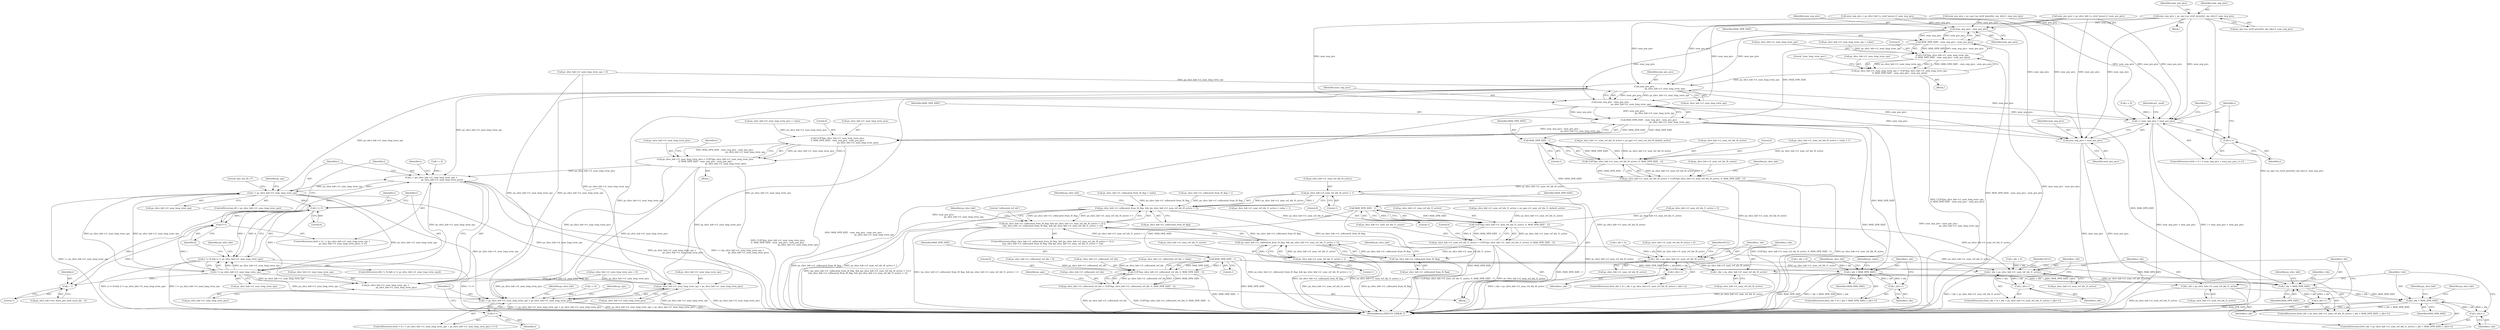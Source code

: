 digraph "0_Android_7c9be319a279654e55a6d757265f88c61a16a4d5@array" {
"1000751" [label="(Call,num_neg_pics = ps_sps->as_stref_picset[st_rps_idx].i1_num_neg_pics)"];
"1000856" [label="(Call,num_neg_pics - num_pos_pics)"];
"1000854" [label="(Call,MAX_DPB_SIZE - num_neg_pics - num_pos_pics)"];
"1000849" [label="(Call,CLIP3(ps_slice_hdr->i1_num_long_term_sps,\n 0, MAX_DPB_SIZE - num_neg_pics - num_pos_pics))"];
"1000845" [label="(Call,ps_slice_hdr->i1_num_long_term_sps = CLIP3(ps_slice_hdr->i1_num_long_term_sps,\n 0, MAX_DPB_SIZE - num_neg_pics - num_pos_pics))"];
"1000881" [label="(Call,num_pos_pics -\n                                                            ps_slice_hdr->i1_num_long_term_sps)"];
"1000879" [label="(Call,num_neg_pics - num_pos_pics -\n                                                            ps_slice_hdr->i1_num_long_term_sps)"];
"1000877" [label="(Call,MAX_DPB_SIZE - num_neg_pics - num_pos_pics -\n                                                            ps_slice_hdr->i1_num_long_term_sps)"];
"1000872" [label="(Call,CLIP3(ps_slice_hdr->i1_num_long_term_pics,\n 0, MAX_DPB_SIZE - num_neg_pics - num_pos_pics -\n                                                            ps_slice_hdr->i1_num_long_term_sps))"];
"1000868" [label="(Call,ps_slice_hdr->i1_num_long_term_pics = CLIP3(ps_slice_hdr->i1_num_long_term_pics,\n 0, MAX_DPB_SIZE - num_neg_pics - num_pos_pics -\n                                                            ps_slice_hdr->i1_num_long_term_sps))"];
"1000890" [label="(Call,i < (ps_slice_hdr->i1_num_long_term_sps +\n                                ps_slice_hdr->i1_num_long_term_pics))"];
"1000903" [label="(Call,i < ps_slice_hdr->i1_num_long_term_sps)"];
"1000892" [label="(Call,ps_slice_hdr->i1_num_long_term_sps +\n                                ps_slice_hdr->i1_num_long_term_pics)"];
"1001026" [label="(Call,i != 0)"];
"1000899" [label="(Call,i++)"];
"1001025" [label="(Call,(i != 0) && (i != ps_slice_hdr->i1_num_long_term_sps))"];
"1001029" [label="(Call,i != ps_slice_hdr->i1_num_long_term_sps)"];
"1001045" [label="(Call,i - 1)"];
"1001071" [label="(Call,i < ps_slice_hdr->i1_num_long_term_sps + ps_slice_hdr->i1_num_long_term_pics)"];
"1001080" [label="(Call,i++)"];
"1001073" [label="(Call,ps_slice_hdr->i1_num_long_term_sps + ps_slice_hdr->i1_num_long_term_pics)"];
"1001261" [label="(Call,MAX_DPB_SIZE - 1)"];
"1001256" [label="(Call,CLIP3(ps_slice_hdr->i1_num_ref_idx_l0_active, 0, MAX_DPB_SIZE - 1))"];
"1001252" [label="(Call,ps_slice_hdr->i1_num_ref_idx_l0_active = CLIP3(ps_slice_hdr->i1_num_ref_idx_l0_active, 0, MAX_DPB_SIZE - 1))"];
"1001386" [label="(Call,ps_slice_hdr->i1_num_ref_idx_l0_active > 1)"];
"1001382" [label="(Call,ps_slice_hdr->i1_collocated_from_l0_flag  && (ps_slice_hdr->i1_num_ref_idx_l0_active > 1))"];
"1001381" [label="(Call,(ps_slice_hdr->i1_collocated_from_l0_flag  && (ps_slice_hdr->i1_num_ref_idx_l0_active > 1)) ||\n (!ps_slice_hdr->i1_collocated_from_l0_flag  && (ps_slice_hdr->i1_num_ref_idx_l1_active > 1)))"];
"1001392" [label="(Call,!ps_slice_hdr->i1_collocated_from_l0_flag)"];
"1001391" [label="(Call,!ps_slice_hdr->i1_collocated_from_l0_flag  && (ps_slice_hdr->i1_num_ref_idx_l1_active > 1))"];
"1002345" [label="(Call,r_idx < ps_slice_hdr->i1_num_ref_idx_l0_active)"];
"1002350" [label="(Call,r_idx++)"];
"1002387" [label="(Call,r_idx = ps_slice_hdr->i1_num_ref_idx_l0_active)"];
"1002392" [label="(Call,r_idx < MAX_DPB_SIZE)"];
"1002395" [label="(Call,r_idx++)"];
"1002471" [label="(Call,r_idx < MAX_DPB_SIZE)"];
"1002474" [label="(Call,r_idx++)"];
"1001273" [label="(Call,MAX_DPB_SIZE - 1)"];
"1001268" [label="(Call,CLIP3(ps_slice_hdr->i1_num_ref_idx_l1_active, 0, MAX_DPB_SIZE - 1))"];
"1001264" [label="(Call,ps_slice_hdr->i1_num_ref_idx_l1_active = CLIP3(ps_slice_hdr->i1_num_ref_idx_l1_active, 0, MAX_DPB_SIZE - 1))"];
"1001396" [label="(Call,ps_slice_hdr->i1_num_ref_idx_l1_active > 1)"];
"1002424" [label="(Call,r_idx < ps_slice_hdr->i1_num_ref_idx_l1_active)"];
"1002429" [label="(Call,r_idx++)"];
"1002466" [label="(Call,r_idx = ps_slice_hdr->i1_num_ref_idx_l1_active)"];
"1001420" [label="(Call,MAX_DPB_SIZE - 1)"];
"1001415" [label="(Call,CLIP3(ps_slice_hdr->i1_collocated_ref_idx, 0, MAX_DPB_SIZE - 1))"];
"1001411" [label="(Call,ps_slice_hdr->i1_collocated_ref_idx = CLIP3(ps_slice_hdr->i1_collocated_ref_idx, 0, MAX_DPB_SIZE - 1))"];
"1002220" [label="(Call,r_idx < MAX_DPB_SIZE)"];
"1002223" [label="(Call,r_idx++)"];
"1001052" [label="(Call,i < num_neg_pics + num_pos_pics)"];
"1001057" [label="(Call,i++)"];
"1001054" [label="(Call,num_neg_pics + num_pos_pics)"];
"1002221" [label="(Identifier,r_idx)"];
"1001053" [label="(Identifier,i)"];
"1002481" [label="(Identifier,ps_slice_hdr)"];
"1000853" [label="(Literal,0)"];
"1000962" [label="(Literal,\"poc_lsb_lt[ i ]\")"];
"1001256" [label="(Call,CLIP3(ps_slice_hdr->i1_num_ref_idx_l0_active, 0, MAX_DPB_SIZE - 1))"];
"1002473" [label="(Identifier,MAX_DPB_SIZE)"];
"1000868" [label="(Call,ps_slice_hdr->i1_num_long_term_pics = CLIP3(ps_slice_hdr->i1_num_long_term_pics,\n 0, MAX_DPB_SIZE - num_neg_pics - num_pos_pics -\n                                                            ps_slice_hdr->i1_num_long_term_sps))"];
"1000896" [label="(Call,ps_slice_hdr->i1_num_long_term_pics)"];
"1001375" [label="(Call,ps_slice_hdr->i1_collocated_from_l0_flag = value)"];
"1000753" [label="(Call,ps_sps->as_stref_picset[st_rps_idx].i1_num_neg_pics)"];
"1000872" [label="(Call,CLIP3(ps_slice_hdr->i1_num_long_term_pics,\n 0, MAX_DPB_SIZE - num_neg_pics - num_pos_pics -\n                                                            ps_slice_hdr->i1_num_long_term_sps))"];
"1001415" [label="(Call,CLIP3(ps_slice_hdr->i1_collocated_ref_idx, 0, MAX_DPB_SIZE - 1))"];
"1001427" [label="(Identifier,ps_pps)"];
"1000893" [label="(Call,ps_slice_hdr->i1_num_long_term_sps)"];
"1001406" [label="(Call,ps_slice_hdr->i1_collocated_ref_idx = value)"];
"1002217" [label="(Call,r_idx = 0)"];
"1000751" [label="(Call,num_neg_pics = ps_sps->as_stref_picset[st_rps_idx].i1_num_neg_pics)"];
"1002475" [label="(Identifier,r_idx)"];
"1002467" [label="(Identifier,r_idx)"];
"1000828" [label="(Block,)"];
"1002222" [label="(Identifier,MAX_DPB_SIZE)"];
"1001026" [label="(Call,i != 0)"];
"1001274" [label="(Identifier,MAX_DPB_SIZE)"];
"1001403" [label="(Literal,\"collocated_ref_idx\")"];
"1001411" [label="(Call,ps_slice_hdr->i1_collocated_ref_idx = CLIP3(ps_slice_hdr->i1_collocated_ref_idx, 0, MAX_DPB_SIZE - 1))"];
"1001073" [label="(Call,ps_slice_hdr->i1_num_long_term_sps + ps_slice_hdr->i1_num_long_term_pics)"];
"1001204" [label="(Call,ps_slice_hdr->i1_num_ref_idx_l0_active = value + 1)"];
"1001253" [label="(Call,ps_slice_hdr->i1_num_ref_idx_l0_active)"];
"1001387" [label="(Call,ps_slice_hdr->i1_num_ref_idx_l0_active)"];
"1000858" [label="(Identifier,num_pos_pics)"];
"1001275" [label="(Literal,1)"];
"1002421" [label="(Call,r_idx = 0)"];
"1000877" [label="(Call,MAX_DPB_SIZE - num_neg_pics - num_pos_pics -\n                                                            ps_slice_hdr->i1_num_long_term_sps)"];
"1000854" [label="(Call,MAX_DPB_SIZE - num_neg_pics - num_pos_pics)"];
"1001068" [label="(Call,i = 0)"];
"1001031" [label="(Call,ps_slice_hdr->i1_num_long_term_sps)"];
"1002345" [label="(Call,r_idx < ps_slice_hdr->i1_num_ref_idx_l0_active)"];
"1001252" [label="(Call,ps_slice_hdr->i1_num_ref_idx_l0_active = CLIP3(ps_slice_hdr->i1_num_ref_idx_l0_active, 0, MAX_DPB_SIZE - 1))"];
"1001027" [label="(Identifier,i)"];
"1001157" [label="(Call,ps_slice_hdr->i1_num_ref_idx_l1_active = 0)"];
"1000888" [label="(Identifier,i)"];
"1001184" [label="(Block,)"];
"1001419" [label="(Literal,0)"];
"1002224" [label="(Identifier,r_idx)"];
"1002386" [label="(ControlStructure,for(r_idx = ps_slice_hdr->i1_num_ref_idx_l0_active; r_idx < MAX_DPB_SIZE; r_idx++))"];
"1002389" [label="(Call,ps_slice_hdr->i1_num_ref_idx_l0_active)"];
"1001069" [label="(Identifier,i)"];
"1000567" [label="(Call,ps_slice_hdr->i1_num_long_term_sps = 0)"];
"1002341" [label="(ControlStructure,for(r_idx = 0; r_idx < ps_slice_hdr->i1_num_ref_idx_l0_active; r_idx++))"];
"1001273" [label="(Call,MAX_DPB_SIZE - 1)"];
"1001072" [label="(Identifier,i)"];
"1000891" [label="(Identifier,i)"];
"1000883" [label="(Call,ps_slice_hdr->i1_num_long_term_sps)"];
"1002388" [label="(Identifier,r_idx)"];
"1002350" [label="(Call,r_idx++)"];
"1001261" [label="(Call,MAX_DPB_SIZE - 1)"];
"1001381" [label="(Call,(ps_slice_hdr->i1_collocated_from_l0_flag  && (ps_slice_hdr->i1_num_ref_idx_l0_active > 1)) ||\n (!ps_slice_hdr->i1_collocated_from_l0_flag  && (ps_slice_hdr->i1_num_ref_idx_l1_active > 1)))"];
"1000761" [label="(Identifier,num_pos_pics)"];
"1001028" [label="(Literal,0)"];
"1000879" [label="(Call,num_neg_pics - num_pos_pics -\n                                                            ps_slice_hdr->i1_num_long_term_sps)"];
"1000850" [label="(Call,ps_slice_hdr->i1_num_long_term_sps)"];
"1000760" [label="(Call,num_pos_pics = ps_sps->as_stref_picset[st_rps_idx].i1_num_pos_pics)"];
"1002424" [label="(Call,r_idx < ps_slice_hdr->i1_num_ref_idx_l1_active)"];
"1001231" [label="(Call,ps_slice_hdr->i1_num_ref_idx_l0_active = ps_pps->i1_num_ref_idx_l0_default_active)"];
"1000849" [label="(Call,CLIP3(ps_slice_hdr->i1_num_long_term_sps,\n 0, MAX_DPB_SIZE - num_neg_pics - num_pos_pics))"];
"1001391" [label="(Call,!ps_slice_hdr->i1_collocated_from_l0_flag  && (ps_slice_hdr->i1_num_ref_idx_l1_active > 1))"];
"1000572" [label="(Call,ps_slice_hdr->i1_num_long_term_pics = 0)"];
"1002396" [label="(Identifier,r_idx)"];
"1001094" [label="(Identifier,ps_sps)"];
"1002351" [label="(Identifier,r_idx)"];
"1002402" [label="(Identifier,ps_slice_hdr)"];
"1000892" [label="(Call,ps_slice_hdr->i1_num_long_term_sps +\n                                ps_slice_hdr->i1_num_long_term_pics)"];
"1002220" [label="(Call,r_idx < MAX_DPB_SIZE)"];
"1000873" [label="(Call,ps_slice_hdr->i1_num_long_term_pics)"];
"1000905" [label="(Call,ps_slice_hdr->i1_num_long_term_sps)"];
"1000846" [label="(Call,ps_slice_hdr->i1_num_long_term_sps)"];
"1001383" [label="(Call,ps_slice_hdr->i1_collocated_from_l0_flag)"];
"1001222" [label="(Call,ps_slice_hdr->i1_num_ref_idx_l1_active = value + 1)"];
"1001262" [label="(Identifier,MAX_DPB_SIZE)"];
"1001086" [label="(Identifier,ps_slice_hdr)"];
"1001396" [label="(Call,ps_slice_hdr->i1_num_ref_idx_l1_active > 1)"];
"1001041" [label="(Call,ps_slice_hdr->ai1_delta_poc_msb_cycle_lt[i - 1])"];
"1002466" [label="(Call,r_idx = ps_slice_hdr->i1_num_ref_idx_l1_active)"];
"1001397" [label="(Call,ps_slice_hdr->i1_num_ref_idx_l1_active)"];
"1001029" [label="(Call,i != ps_slice_hdr->i1_num_long_term_sps)"];
"1001024" [label="(ControlStructure,if((i != 0) && (i != ps_slice_hdr->i1_num_long_term_sps)))"];
"1000845" [label="(Call,ps_slice_hdr->i1_num_long_term_sps = CLIP3(ps_slice_hdr->i1_num_long_term_sps,\n 0, MAX_DPB_SIZE - num_neg_pics - num_pos_pics))"];
"1000863" [label="(Call,ps_slice_hdr->i1_num_long_term_pics = value)"];
"1001074" [label="(Call,ps_slice_hdr->i1_num_long_term_sps)"];
"1002394" [label="(Identifier,MAX_DPB_SIZE)"];
"1002426" [label="(Call,ps_slice_hdr->i1_num_ref_idx_l1_active)"];
"1001394" [label="(Identifier,ps_slice_hdr)"];
"1000904" [label="(Identifier,i)"];
"1001348" [label="(Call,ps_slice_hdr->i1_collocated_from_l0_flag = 1)"];
"1001353" [label="(Call,ps_slice_hdr->i1_collocated_ref_idx = 0)"];
"1002502" [label="(Identifier,ps_slice_hdr)"];
"1001257" [label="(Call,ps_slice_hdr->i1_num_ref_idx_l0_active)"];
"1001057" [label="(Call,i++)"];
"1002434" [label="(Identifier,NULL)"];
"1000869" [label="(Call,ps_slice_hdr->i1_num_long_term_pics)"];
"1000886" [label="(ControlStructure,for(i = 0; i < (ps_slice_hdr->i1_num_long_term_sps +\n                                ps_slice_hdr->i1_num_long_term_pics); i++))"];
"1000912" [label="(Identifier,ps_sps)"];
"1001413" [label="(Identifier,ps_slice_hdr)"];
"1001048" [label="(ControlStructure,for(i = 0; i < num_neg_pics + num_pos_pics; i++))"];
"1000810" [label="(Call,num_pos_pics = ps_slice_hdr->s_stref_picset.i1_num_pos_pics)"];
"1001045" [label="(Call,i - 1)"];
"1001038" [label="(Identifier,ps_slice_hdr)"];
"1001380" [label="(ControlStructure,if((ps_slice_hdr->i1_collocated_from_l0_flag  && (ps_slice_hdr->i1_num_ref_idx_l0_active > 1)) ||\n (!ps_slice_hdr->i1_collocated_from_l0_flag  && (ps_slice_hdr->i1_num_ref_idx_l1_active > 1))))"];
"1001049" [label="(Call,i = 0)"];
"1001056" [label="(Identifier,num_pos_pics)"];
"1000903" [label="(Call,i < ps_slice_hdr->i1_num_long_term_sps)"];
"1001067" [label="(ControlStructure,for(i = 0; i < ps_slice_hdr->i1_num_long_term_sps + ps_slice_hdr->i1_num_long_term_pics; i++))"];
"1001272" [label="(Literal,0)"];
"1000880" [label="(Identifier,num_neg_pics)"];
"1002430" [label="(Identifier,r_idx)"];
"1001278" [label="(Literal,0)"];
"1001269" [label="(Call,ps_slice_hdr->i1_num_ref_idx_l1_active)"];
"1002216" [label="(ControlStructure,for(r_idx = 0; r_idx < MAX_DPB_SIZE; r_idx++))"];
"1000835" [label="(Block,)"];
"1000899" [label="(Call,i++)"];
"1002393" [label="(Identifier,r_idx)"];
"1001062" [label="(Identifier,pi1_used)"];
"1001050" [label="(Identifier,i)"];
"1001400" [label="(Literal,1)"];
"1002429" [label="(Call,r_idx++)"];
"1002342" [label="(Call,r_idx = 0)"];
"1002472" [label="(Identifier,r_idx)"];
"1002474" [label="(Call,r_idx++)"];
"1000881" [label="(Call,num_pos_pics -\n                                                            ps_slice_hdr->i1_num_long_term_sps)"];
"1001412" [label="(Call,ps_slice_hdr->i1_collocated_ref_idx)"];
"1002346" [label="(Identifier,r_idx)"];
"1001260" [label="(Literal,0)"];
"1001266" [label="(Identifier,ps_slice_hdr)"];
"1001392" [label="(Call,!ps_slice_hdr->i1_collocated_from_l0_flag)"];
"1002387" [label="(Call,r_idx = ps_slice_hdr->i1_num_ref_idx_l0_active)"];
"1001268" [label="(Call,CLIP3(ps_slice_hdr->i1_num_ref_idx_l1_active, 0, MAX_DPB_SIZE - 1))"];
"1002347" [label="(Call,ps_slice_hdr->i1_num_ref_idx_l0_active)"];
"1001055" [label="(Identifier,num_neg_pics)"];
"1002468" [label="(Call,ps_slice_hdr->i1_num_ref_idx_l1_active)"];
"1000856" [label="(Call,num_neg_pics - num_pos_pics)"];
"1000803" [label="(Call,num_neg_pics = ps_slice_hdr->s_stref_picset.i1_num_neg_pics)"];
"1000902" [label="(ControlStructure,if(i < ps_slice_hdr->i1_num_long_term_sps))"];
"1001393" [label="(Call,ps_slice_hdr->i1_collocated_from_l0_flag)"];
"1002395" [label="(Call,r_idx++)"];
"1001416" [label="(Call,ps_slice_hdr->i1_collocated_ref_idx)"];
"1002425" [label="(Identifier,r_idx)"];
"1001047" [label="(Literal,1)"];
"1001386" [label="(Call,ps_slice_hdr->i1_num_ref_idx_l0_active > 1)"];
"1002422" [label="(Identifier,r_idx)"];
"1000712" [label="(Block,)"];
"1001080" [label="(Call,i++)"];
"1001046" [label="(Identifier,i)"];
"1000855" [label="(Identifier,MAX_DPB_SIZE)"];
"1002230" [label="(Identifier,ps_slice_hdr)"];
"1000890" [label="(Call,i < (ps_slice_hdr->i1_num_long_term_sps +\n                                ps_slice_hdr->i1_num_long_term_pics))"];
"1001152" [label="(Call,ps_slice_hdr->i1_num_ref_idx_l0_active = 0)"];
"1001025" [label="(Call,(i != 0) && (i != ps_slice_hdr->i1_num_long_term_sps))"];
"1001422" [label="(Literal,1)"];
"1002355" [label="(Identifier,NULL)"];
"1001421" [label="(Identifier,MAX_DPB_SIZE)"];
"1001077" [label="(Call,ps_slice_hdr->i1_num_long_term_pics)"];
"1000857" [label="(Identifier,num_neg_pics)"];
"1001030" [label="(Identifier,i)"];
"1001263" [label="(Literal,1)"];
"1002392" [label="(Call,r_idx < MAX_DPB_SIZE)"];
"1001071" [label="(Call,i < ps_slice_hdr->i1_num_long_term_sps + ps_slice_hdr->i1_num_long_term_pics)"];
"1001420" [label="(Call,MAX_DPB_SIZE - 1)"];
"1000752" [label="(Identifier,num_neg_pics)"];
"1000887" [label="(Call,i = 0)"];
"1000900" [label="(Identifier,i)"];
"1001245" [label="(Call,ps_slice_hdr->i1_num_ref_idx_l1_active = ps_pps->i1_num_ref_idx_l1_default_active)"];
"1000860" [label="(Literal,\"num_long_term_pics\")"];
"1001390" [label="(Literal,1)"];
"1001398" [label="(Identifier,ps_slice_hdr)"];
"1002223" [label="(Call,r_idx++)"];
"1002685" [label="(MethodReturn,IHEVCD_ERROR_T)"];
"1001052" [label="(Call,i < num_neg_pics + num_pos_pics)"];
"1000840" [label="(Call,ps_slice_hdr->i1_num_long_term_sps = value)"];
"1001054" [label="(Call,num_neg_pics + num_pos_pics)"];
"1001081" [label="(Identifier,i)"];
"1001264" [label="(Call,ps_slice_hdr->i1_num_ref_idx_l1_active = CLIP3(ps_slice_hdr->i1_num_ref_idx_l1_active, 0, MAX_DPB_SIZE - 1))"];
"1002282" [label="(Identifier,ps_codec)"];
"1002471" [label="(Call,r_idx < MAX_DPB_SIZE)"];
"1001382" [label="(Call,ps_slice_hdr->i1_collocated_from_l0_flag  && (ps_slice_hdr->i1_num_ref_idx_l0_active > 1))"];
"1001265" [label="(Call,ps_slice_hdr->i1_num_ref_idx_l1_active)"];
"1001058" [label="(Identifier,i)"];
"1002465" [label="(ControlStructure,for(r_idx = ps_slice_hdr->i1_num_ref_idx_l1_active; r_idx < MAX_DPB_SIZE; r_idx++))"];
"1002420" [label="(ControlStructure,for(r_idx = 0; r_idx < ps_slice_hdr->i1_num_ref_idx_l1_active; r_idx++))"];
"1000882" [label="(Identifier,num_pos_pics)"];
"1000876" [label="(Literal,0)"];
"1000878" [label="(Identifier,MAX_DPB_SIZE)"];
"1000751" -> "1000712"  [label="AST: "];
"1000751" -> "1000753"  [label="CFG: "];
"1000752" -> "1000751"  [label="AST: "];
"1000753" -> "1000751"  [label="AST: "];
"1000761" -> "1000751"  [label="CFG: "];
"1000751" -> "1002685"  [label="DDG: ps_sps->as_stref_picset[st_rps_idx].i1_num_neg_pics"];
"1000751" -> "1000856"  [label="DDG: num_neg_pics"];
"1000751" -> "1000879"  [label="DDG: num_neg_pics"];
"1000751" -> "1001052"  [label="DDG: num_neg_pics"];
"1000751" -> "1001054"  [label="DDG: num_neg_pics"];
"1000856" -> "1000854"  [label="AST: "];
"1000856" -> "1000858"  [label="CFG: "];
"1000857" -> "1000856"  [label="AST: "];
"1000858" -> "1000856"  [label="AST: "];
"1000854" -> "1000856"  [label="CFG: "];
"1000856" -> "1000854"  [label="DDG: num_neg_pics"];
"1000856" -> "1000854"  [label="DDG: num_pos_pics"];
"1000803" -> "1000856"  [label="DDG: num_neg_pics"];
"1000810" -> "1000856"  [label="DDG: num_pos_pics"];
"1000760" -> "1000856"  [label="DDG: num_pos_pics"];
"1000856" -> "1000879"  [label="DDG: num_neg_pics"];
"1000856" -> "1000881"  [label="DDG: num_pos_pics"];
"1000854" -> "1000849"  [label="AST: "];
"1000855" -> "1000854"  [label="AST: "];
"1000849" -> "1000854"  [label="CFG: "];
"1000854" -> "1002685"  [label="DDG: num_neg_pics - num_pos_pics"];
"1000854" -> "1000849"  [label="DDG: MAX_DPB_SIZE"];
"1000854" -> "1000849"  [label="DDG: num_neg_pics - num_pos_pics"];
"1000854" -> "1000877"  [label="DDG: MAX_DPB_SIZE"];
"1000849" -> "1000845"  [label="AST: "];
"1000850" -> "1000849"  [label="AST: "];
"1000853" -> "1000849"  [label="AST: "];
"1000845" -> "1000849"  [label="CFG: "];
"1000849" -> "1002685"  [label="DDG: MAX_DPB_SIZE - num_neg_pics - num_pos_pics"];
"1000849" -> "1000845"  [label="DDG: ps_slice_hdr->i1_num_long_term_sps"];
"1000849" -> "1000845"  [label="DDG: 0"];
"1000849" -> "1000845"  [label="DDG: MAX_DPB_SIZE - num_neg_pics - num_pos_pics"];
"1000840" -> "1000849"  [label="DDG: ps_slice_hdr->i1_num_long_term_sps"];
"1000845" -> "1000835"  [label="AST: "];
"1000846" -> "1000845"  [label="AST: "];
"1000860" -> "1000845"  [label="CFG: "];
"1000845" -> "1002685"  [label="DDG: CLIP3(ps_slice_hdr->i1_num_long_term_sps,\n 0, MAX_DPB_SIZE - num_neg_pics - num_pos_pics)"];
"1000845" -> "1000881"  [label="DDG: ps_slice_hdr->i1_num_long_term_sps"];
"1000881" -> "1000879"  [label="AST: "];
"1000881" -> "1000883"  [label="CFG: "];
"1000882" -> "1000881"  [label="AST: "];
"1000883" -> "1000881"  [label="AST: "];
"1000879" -> "1000881"  [label="CFG: "];
"1000881" -> "1000879"  [label="DDG: num_pos_pics"];
"1000881" -> "1000879"  [label="DDG: ps_slice_hdr->i1_num_long_term_sps"];
"1000810" -> "1000881"  [label="DDG: num_pos_pics"];
"1000760" -> "1000881"  [label="DDG: num_pos_pics"];
"1000567" -> "1000881"  [label="DDG: ps_slice_hdr->i1_num_long_term_sps"];
"1000881" -> "1000890"  [label="DDG: ps_slice_hdr->i1_num_long_term_sps"];
"1000881" -> "1000892"  [label="DDG: ps_slice_hdr->i1_num_long_term_sps"];
"1000881" -> "1000903"  [label="DDG: ps_slice_hdr->i1_num_long_term_sps"];
"1000881" -> "1001052"  [label="DDG: num_pos_pics"];
"1000881" -> "1001054"  [label="DDG: num_pos_pics"];
"1000881" -> "1001071"  [label="DDG: ps_slice_hdr->i1_num_long_term_sps"];
"1000881" -> "1001073"  [label="DDG: ps_slice_hdr->i1_num_long_term_sps"];
"1000879" -> "1000877"  [label="AST: "];
"1000880" -> "1000879"  [label="AST: "];
"1000877" -> "1000879"  [label="CFG: "];
"1000879" -> "1002685"  [label="DDG: num_pos_pics -\n                                                            ps_slice_hdr->i1_num_long_term_sps"];
"1000879" -> "1000877"  [label="DDG: num_neg_pics"];
"1000879" -> "1000877"  [label="DDG: num_pos_pics -\n                                                            ps_slice_hdr->i1_num_long_term_sps"];
"1000803" -> "1000879"  [label="DDG: num_neg_pics"];
"1000879" -> "1001052"  [label="DDG: num_neg_pics"];
"1000879" -> "1001054"  [label="DDG: num_neg_pics"];
"1000877" -> "1000872"  [label="AST: "];
"1000878" -> "1000877"  [label="AST: "];
"1000872" -> "1000877"  [label="CFG: "];
"1000877" -> "1002685"  [label="DDG: MAX_DPB_SIZE"];
"1000877" -> "1002685"  [label="DDG: num_neg_pics - num_pos_pics -\n                                                            ps_slice_hdr->i1_num_long_term_sps"];
"1000877" -> "1000872"  [label="DDG: MAX_DPB_SIZE"];
"1000877" -> "1000872"  [label="DDG: num_neg_pics - num_pos_pics -\n                                                            ps_slice_hdr->i1_num_long_term_sps"];
"1000877" -> "1001261"  [label="DDG: MAX_DPB_SIZE"];
"1000877" -> "1002220"  [label="DDG: MAX_DPB_SIZE"];
"1000877" -> "1002392"  [label="DDG: MAX_DPB_SIZE"];
"1000872" -> "1000868"  [label="AST: "];
"1000873" -> "1000872"  [label="AST: "];
"1000876" -> "1000872"  [label="AST: "];
"1000868" -> "1000872"  [label="CFG: "];
"1000872" -> "1002685"  [label="DDG: MAX_DPB_SIZE - num_neg_pics - num_pos_pics -\n                                                            ps_slice_hdr->i1_num_long_term_sps"];
"1000872" -> "1000868"  [label="DDG: ps_slice_hdr->i1_num_long_term_pics"];
"1000872" -> "1000868"  [label="DDG: 0"];
"1000872" -> "1000868"  [label="DDG: MAX_DPB_SIZE - num_neg_pics - num_pos_pics -\n                                                            ps_slice_hdr->i1_num_long_term_sps"];
"1000863" -> "1000872"  [label="DDG: ps_slice_hdr->i1_num_long_term_pics"];
"1000868" -> "1000828"  [label="AST: "];
"1000869" -> "1000868"  [label="AST: "];
"1000888" -> "1000868"  [label="CFG: "];
"1000868" -> "1002685"  [label="DDG: CLIP3(ps_slice_hdr->i1_num_long_term_pics,\n 0, MAX_DPB_SIZE - num_neg_pics - num_pos_pics -\n                                                            ps_slice_hdr->i1_num_long_term_sps)"];
"1000868" -> "1000890"  [label="DDG: ps_slice_hdr->i1_num_long_term_pics"];
"1000868" -> "1000892"  [label="DDG: ps_slice_hdr->i1_num_long_term_pics"];
"1000868" -> "1001071"  [label="DDG: ps_slice_hdr->i1_num_long_term_pics"];
"1000868" -> "1001073"  [label="DDG: ps_slice_hdr->i1_num_long_term_pics"];
"1000890" -> "1000886"  [label="AST: "];
"1000890" -> "1000892"  [label="CFG: "];
"1000891" -> "1000890"  [label="AST: "];
"1000892" -> "1000890"  [label="AST: "];
"1000904" -> "1000890"  [label="CFG: "];
"1001050" -> "1000890"  [label="CFG: "];
"1000890" -> "1002685"  [label="DDG: ps_slice_hdr->i1_num_long_term_sps +\n                                ps_slice_hdr->i1_num_long_term_pics"];
"1000890" -> "1002685"  [label="DDG: i < (ps_slice_hdr->i1_num_long_term_sps +\n                                ps_slice_hdr->i1_num_long_term_pics)"];
"1000899" -> "1000890"  [label="DDG: i"];
"1000887" -> "1000890"  [label="DDG: i"];
"1001029" -> "1000890"  [label="DDG: ps_slice_hdr->i1_num_long_term_sps"];
"1000903" -> "1000890"  [label="DDG: ps_slice_hdr->i1_num_long_term_sps"];
"1000890" -> "1000903"  [label="DDG: i"];
"1000903" -> "1000902"  [label="AST: "];
"1000903" -> "1000905"  [label="CFG: "];
"1000904" -> "1000903"  [label="AST: "];
"1000905" -> "1000903"  [label="AST: "];
"1000912" -> "1000903"  [label="CFG: "];
"1000962" -> "1000903"  [label="CFG: "];
"1000903" -> "1002685"  [label="DDG: i < ps_slice_hdr->i1_num_long_term_sps"];
"1000903" -> "1000892"  [label="DDG: ps_slice_hdr->i1_num_long_term_sps"];
"1001029" -> "1000903"  [label="DDG: ps_slice_hdr->i1_num_long_term_sps"];
"1000903" -> "1001026"  [label="DDG: i"];
"1000903" -> "1001029"  [label="DDG: ps_slice_hdr->i1_num_long_term_sps"];
"1000903" -> "1001071"  [label="DDG: ps_slice_hdr->i1_num_long_term_sps"];
"1000903" -> "1001073"  [label="DDG: ps_slice_hdr->i1_num_long_term_sps"];
"1000892" -> "1000896"  [label="CFG: "];
"1000893" -> "1000892"  [label="AST: "];
"1000896" -> "1000892"  [label="AST: "];
"1001029" -> "1000892"  [label="DDG: ps_slice_hdr->i1_num_long_term_sps"];
"1001026" -> "1001025"  [label="AST: "];
"1001026" -> "1001028"  [label="CFG: "];
"1001027" -> "1001026"  [label="AST: "];
"1001028" -> "1001026"  [label="AST: "];
"1001030" -> "1001026"  [label="CFG: "];
"1001025" -> "1001026"  [label="CFG: "];
"1001026" -> "1000899"  [label="DDG: i"];
"1001026" -> "1001025"  [label="DDG: i"];
"1001026" -> "1001025"  [label="DDG: 0"];
"1001026" -> "1001029"  [label="DDG: i"];
"1001026" -> "1001045"  [label="DDG: i"];
"1000899" -> "1000886"  [label="AST: "];
"1000899" -> "1000900"  [label="CFG: "];
"1000900" -> "1000899"  [label="AST: "];
"1000891" -> "1000899"  [label="CFG: "];
"1001029" -> "1000899"  [label="DDG: i"];
"1001045" -> "1000899"  [label="DDG: i"];
"1001025" -> "1001024"  [label="AST: "];
"1001025" -> "1001029"  [label="CFG: "];
"1001029" -> "1001025"  [label="AST: "];
"1001038" -> "1001025"  [label="CFG: "];
"1000900" -> "1001025"  [label="CFG: "];
"1001025" -> "1002685"  [label="DDG: i != 0"];
"1001025" -> "1002685"  [label="DDG: i != ps_slice_hdr->i1_num_long_term_sps"];
"1001025" -> "1002685"  [label="DDG: (i != 0) && (i != ps_slice_hdr->i1_num_long_term_sps)"];
"1001029" -> "1001025"  [label="DDG: i"];
"1001029" -> "1001025"  [label="DDG: ps_slice_hdr->i1_num_long_term_sps"];
"1001029" -> "1001031"  [label="CFG: "];
"1001030" -> "1001029"  [label="AST: "];
"1001031" -> "1001029"  [label="AST: "];
"1001029" -> "1001045"  [label="DDG: i"];
"1001029" -> "1001071"  [label="DDG: ps_slice_hdr->i1_num_long_term_sps"];
"1001029" -> "1001073"  [label="DDG: ps_slice_hdr->i1_num_long_term_sps"];
"1001045" -> "1001041"  [label="AST: "];
"1001045" -> "1001047"  [label="CFG: "];
"1001046" -> "1001045"  [label="AST: "];
"1001047" -> "1001045"  [label="AST: "];
"1001041" -> "1001045"  [label="CFG: "];
"1001071" -> "1001067"  [label="AST: "];
"1001071" -> "1001073"  [label="CFG: "];
"1001072" -> "1001071"  [label="AST: "];
"1001073" -> "1001071"  [label="AST: "];
"1001086" -> "1001071"  [label="CFG: "];
"1001094" -> "1001071"  [label="CFG: "];
"1001071" -> "1002685"  [label="DDG: ps_slice_hdr->i1_num_long_term_sps + ps_slice_hdr->i1_num_long_term_pics"];
"1001071" -> "1002685"  [label="DDG: i"];
"1001071" -> "1002685"  [label="DDG: i < ps_slice_hdr->i1_num_long_term_sps + ps_slice_hdr->i1_num_long_term_pics"];
"1001068" -> "1001071"  [label="DDG: i"];
"1001080" -> "1001071"  [label="DDG: i"];
"1000567" -> "1001071"  [label="DDG: ps_slice_hdr->i1_num_long_term_sps"];
"1000572" -> "1001071"  [label="DDG: ps_slice_hdr->i1_num_long_term_pics"];
"1001071" -> "1001080"  [label="DDG: i"];
"1001080" -> "1001067"  [label="AST: "];
"1001080" -> "1001081"  [label="CFG: "];
"1001081" -> "1001080"  [label="AST: "];
"1001072" -> "1001080"  [label="CFG: "];
"1001073" -> "1001077"  [label="CFG: "];
"1001074" -> "1001073"  [label="AST: "];
"1001077" -> "1001073"  [label="AST: "];
"1001073" -> "1002685"  [label="DDG: ps_slice_hdr->i1_num_long_term_sps"];
"1001073" -> "1002685"  [label="DDG: ps_slice_hdr->i1_num_long_term_pics"];
"1000567" -> "1001073"  [label="DDG: ps_slice_hdr->i1_num_long_term_sps"];
"1000572" -> "1001073"  [label="DDG: ps_slice_hdr->i1_num_long_term_pics"];
"1001261" -> "1001256"  [label="AST: "];
"1001261" -> "1001263"  [label="CFG: "];
"1001262" -> "1001261"  [label="AST: "];
"1001263" -> "1001261"  [label="AST: "];
"1001256" -> "1001261"  [label="CFG: "];
"1001261" -> "1001256"  [label="DDG: MAX_DPB_SIZE"];
"1001261" -> "1001256"  [label="DDG: 1"];
"1001261" -> "1001273"  [label="DDG: MAX_DPB_SIZE"];
"1001256" -> "1001252"  [label="AST: "];
"1001257" -> "1001256"  [label="AST: "];
"1001260" -> "1001256"  [label="AST: "];
"1001252" -> "1001256"  [label="CFG: "];
"1001256" -> "1001252"  [label="DDG: ps_slice_hdr->i1_num_ref_idx_l0_active"];
"1001256" -> "1001252"  [label="DDG: 0"];
"1001256" -> "1001252"  [label="DDG: MAX_DPB_SIZE - 1"];
"1001231" -> "1001256"  [label="DDG: ps_slice_hdr->i1_num_ref_idx_l0_active"];
"1001204" -> "1001256"  [label="DDG: ps_slice_hdr->i1_num_ref_idx_l0_active"];
"1001252" -> "1001184"  [label="AST: "];
"1001253" -> "1001252"  [label="AST: "];
"1001266" -> "1001252"  [label="CFG: "];
"1001252" -> "1002685"  [label="DDG: ps_slice_hdr->i1_num_ref_idx_l0_active"];
"1001252" -> "1002685"  [label="DDG: CLIP3(ps_slice_hdr->i1_num_ref_idx_l0_active, 0, MAX_DPB_SIZE - 1)"];
"1001252" -> "1001386"  [label="DDG: ps_slice_hdr->i1_num_ref_idx_l0_active"];
"1001252" -> "1002345"  [label="DDG: ps_slice_hdr->i1_num_ref_idx_l0_active"];
"1001386" -> "1001382"  [label="AST: "];
"1001386" -> "1001390"  [label="CFG: "];
"1001387" -> "1001386"  [label="AST: "];
"1001390" -> "1001386"  [label="AST: "];
"1001382" -> "1001386"  [label="CFG: "];
"1001386" -> "1002685"  [label="DDG: ps_slice_hdr->i1_num_ref_idx_l0_active"];
"1001386" -> "1001382"  [label="DDG: ps_slice_hdr->i1_num_ref_idx_l0_active"];
"1001386" -> "1001382"  [label="DDG: 1"];
"1001386" -> "1002345"  [label="DDG: ps_slice_hdr->i1_num_ref_idx_l0_active"];
"1001382" -> "1001381"  [label="AST: "];
"1001382" -> "1001383"  [label="CFG: "];
"1001383" -> "1001382"  [label="AST: "];
"1001394" -> "1001382"  [label="CFG: "];
"1001381" -> "1001382"  [label="CFG: "];
"1001382" -> "1002685"  [label="DDG: ps_slice_hdr->i1_collocated_from_l0_flag"];
"1001382" -> "1002685"  [label="DDG: ps_slice_hdr->i1_num_ref_idx_l0_active > 1"];
"1001382" -> "1001381"  [label="DDG: ps_slice_hdr->i1_collocated_from_l0_flag"];
"1001382" -> "1001381"  [label="DDG: ps_slice_hdr->i1_num_ref_idx_l0_active > 1"];
"1001348" -> "1001382"  [label="DDG: ps_slice_hdr->i1_collocated_from_l0_flag"];
"1001375" -> "1001382"  [label="DDG: ps_slice_hdr->i1_collocated_from_l0_flag"];
"1001382" -> "1001392"  [label="DDG: ps_slice_hdr->i1_collocated_from_l0_flag"];
"1001381" -> "1001380"  [label="AST: "];
"1001381" -> "1001391"  [label="CFG: "];
"1001391" -> "1001381"  [label="AST: "];
"1001403" -> "1001381"  [label="CFG: "];
"1001413" -> "1001381"  [label="CFG: "];
"1001381" -> "1002685"  [label="DDG: ps_slice_hdr->i1_collocated_from_l0_flag  && (ps_slice_hdr->i1_num_ref_idx_l0_active > 1)"];
"1001381" -> "1002685"  [label="DDG: (ps_slice_hdr->i1_collocated_from_l0_flag  && (ps_slice_hdr->i1_num_ref_idx_l0_active > 1)) ||\n (!ps_slice_hdr->i1_collocated_from_l0_flag  && (ps_slice_hdr->i1_num_ref_idx_l1_active > 1))"];
"1001381" -> "1002685"  [label="DDG: !ps_slice_hdr->i1_collocated_from_l0_flag  && (ps_slice_hdr->i1_num_ref_idx_l1_active > 1)"];
"1001391" -> "1001381"  [label="DDG: !ps_slice_hdr->i1_collocated_from_l0_flag"];
"1001391" -> "1001381"  [label="DDG: ps_slice_hdr->i1_num_ref_idx_l1_active > 1"];
"1001392" -> "1001391"  [label="AST: "];
"1001392" -> "1001393"  [label="CFG: "];
"1001393" -> "1001392"  [label="AST: "];
"1001398" -> "1001392"  [label="CFG: "];
"1001391" -> "1001392"  [label="CFG: "];
"1001392" -> "1002685"  [label="DDG: ps_slice_hdr->i1_collocated_from_l0_flag"];
"1001392" -> "1001391"  [label="DDG: ps_slice_hdr->i1_collocated_from_l0_flag"];
"1001391" -> "1001396"  [label="CFG: "];
"1001396" -> "1001391"  [label="AST: "];
"1001391" -> "1002685"  [label="DDG: !ps_slice_hdr->i1_collocated_from_l0_flag"];
"1001391" -> "1002685"  [label="DDG: ps_slice_hdr->i1_num_ref_idx_l1_active > 1"];
"1001396" -> "1001391"  [label="DDG: ps_slice_hdr->i1_num_ref_idx_l1_active"];
"1001396" -> "1001391"  [label="DDG: 1"];
"1002345" -> "1002341"  [label="AST: "];
"1002345" -> "1002347"  [label="CFG: "];
"1002346" -> "1002345"  [label="AST: "];
"1002347" -> "1002345"  [label="AST: "];
"1002355" -> "1002345"  [label="CFG: "];
"1002388" -> "1002345"  [label="CFG: "];
"1002345" -> "1002685"  [label="DDG: r_idx < ps_slice_hdr->i1_num_ref_idx_l0_active"];
"1002342" -> "1002345"  [label="DDG: r_idx"];
"1002350" -> "1002345"  [label="DDG: r_idx"];
"1001152" -> "1002345"  [label="DDG: ps_slice_hdr->i1_num_ref_idx_l0_active"];
"1002345" -> "1002350"  [label="DDG: r_idx"];
"1002345" -> "1002387"  [label="DDG: ps_slice_hdr->i1_num_ref_idx_l0_active"];
"1002350" -> "1002341"  [label="AST: "];
"1002350" -> "1002351"  [label="CFG: "];
"1002351" -> "1002350"  [label="AST: "];
"1002346" -> "1002350"  [label="CFG: "];
"1002387" -> "1002386"  [label="AST: "];
"1002387" -> "1002389"  [label="CFG: "];
"1002388" -> "1002387"  [label="AST: "];
"1002389" -> "1002387"  [label="AST: "];
"1002393" -> "1002387"  [label="CFG: "];
"1002387" -> "1002685"  [label="DDG: ps_slice_hdr->i1_num_ref_idx_l0_active"];
"1002387" -> "1002392"  [label="DDG: r_idx"];
"1002392" -> "1002386"  [label="AST: "];
"1002392" -> "1002394"  [label="CFG: "];
"1002393" -> "1002392"  [label="AST: "];
"1002394" -> "1002392"  [label="AST: "];
"1002402" -> "1002392"  [label="CFG: "];
"1002422" -> "1002392"  [label="CFG: "];
"1002395" -> "1002392"  [label="DDG: r_idx"];
"1002220" -> "1002392"  [label="DDG: MAX_DPB_SIZE"];
"1001420" -> "1002392"  [label="DDG: MAX_DPB_SIZE"];
"1002392" -> "1002395"  [label="DDG: r_idx"];
"1002392" -> "1002471"  [label="DDG: MAX_DPB_SIZE"];
"1002395" -> "1002386"  [label="AST: "];
"1002395" -> "1002396"  [label="CFG: "];
"1002396" -> "1002395"  [label="AST: "];
"1002393" -> "1002395"  [label="CFG: "];
"1002471" -> "1002465"  [label="AST: "];
"1002471" -> "1002473"  [label="CFG: "];
"1002472" -> "1002471"  [label="AST: "];
"1002473" -> "1002471"  [label="AST: "];
"1002481" -> "1002471"  [label="CFG: "];
"1002502" -> "1002471"  [label="CFG: "];
"1002471" -> "1002685"  [label="DDG: MAX_DPB_SIZE"];
"1002471" -> "1002685"  [label="DDG: r_idx < MAX_DPB_SIZE"];
"1002471" -> "1002685"  [label="DDG: r_idx"];
"1002474" -> "1002471"  [label="DDG: r_idx"];
"1002466" -> "1002471"  [label="DDG: r_idx"];
"1002471" -> "1002474"  [label="DDG: r_idx"];
"1002474" -> "1002465"  [label="AST: "];
"1002474" -> "1002475"  [label="CFG: "];
"1002475" -> "1002474"  [label="AST: "];
"1002472" -> "1002474"  [label="CFG: "];
"1001273" -> "1001268"  [label="AST: "];
"1001273" -> "1001275"  [label="CFG: "];
"1001274" -> "1001273"  [label="AST: "];
"1001275" -> "1001273"  [label="AST: "];
"1001268" -> "1001273"  [label="CFG: "];
"1001273" -> "1002685"  [label="DDG: MAX_DPB_SIZE"];
"1001273" -> "1001268"  [label="DDG: MAX_DPB_SIZE"];
"1001273" -> "1001268"  [label="DDG: 1"];
"1001273" -> "1001420"  [label="DDG: MAX_DPB_SIZE"];
"1001268" -> "1001264"  [label="AST: "];
"1001269" -> "1001268"  [label="AST: "];
"1001272" -> "1001268"  [label="AST: "];
"1001264" -> "1001268"  [label="CFG: "];
"1001268" -> "1002685"  [label="DDG: MAX_DPB_SIZE - 1"];
"1001268" -> "1001264"  [label="DDG: ps_slice_hdr->i1_num_ref_idx_l1_active"];
"1001268" -> "1001264"  [label="DDG: 0"];
"1001268" -> "1001264"  [label="DDG: MAX_DPB_SIZE - 1"];
"1001222" -> "1001268"  [label="DDG: ps_slice_hdr->i1_num_ref_idx_l1_active"];
"1001245" -> "1001268"  [label="DDG: ps_slice_hdr->i1_num_ref_idx_l1_active"];
"1001157" -> "1001268"  [label="DDG: ps_slice_hdr->i1_num_ref_idx_l1_active"];
"1001264" -> "1001184"  [label="AST: "];
"1001265" -> "1001264"  [label="AST: "];
"1001278" -> "1001264"  [label="CFG: "];
"1001264" -> "1002685"  [label="DDG: ps_slice_hdr->i1_num_ref_idx_l1_active"];
"1001264" -> "1002685"  [label="DDG: CLIP3(ps_slice_hdr->i1_num_ref_idx_l1_active, 0, MAX_DPB_SIZE - 1)"];
"1001264" -> "1001396"  [label="DDG: ps_slice_hdr->i1_num_ref_idx_l1_active"];
"1001264" -> "1002424"  [label="DDG: ps_slice_hdr->i1_num_ref_idx_l1_active"];
"1001396" -> "1001400"  [label="CFG: "];
"1001397" -> "1001396"  [label="AST: "];
"1001400" -> "1001396"  [label="AST: "];
"1001396" -> "1002685"  [label="DDG: ps_slice_hdr->i1_num_ref_idx_l1_active"];
"1001396" -> "1002424"  [label="DDG: ps_slice_hdr->i1_num_ref_idx_l1_active"];
"1002424" -> "1002420"  [label="AST: "];
"1002424" -> "1002426"  [label="CFG: "];
"1002425" -> "1002424"  [label="AST: "];
"1002426" -> "1002424"  [label="AST: "];
"1002434" -> "1002424"  [label="CFG: "];
"1002467" -> "1002424"  [label="CFG: "];
"1002424" -> "1002685"  [label="DDG: r_idx < ps_slice_hdr->i1_num_ref_idx_l1_active"];
"1002429" -> "1002424"  [label="DDG: r_idx"];
"1002421" -> "1002424"  [label="DDG: r_idx"];
"1001157" -> "1002424"  [label="DDG: ps_slice_hdr->i1_num_ref_idx_l1_active"];
"1002424" -> "1002429"  [label="DDG: r_idx"];
"1002424" -> "1002466"  [label="DDG: ps_slice_hdr->i1_num_ref_idx_l1_active"];
"1002429" -> "1002420"  [label="AST: "];
"1002429" -> "1002430"  [label="CFG: "];
"1002430" -> "1002429"  [label="AST: "];
"1002425" -> "1002429"  [label="CFG: "];
"1002466" -> "1002465"  [label="AST: "];
"1002466" -> "1002468"  [label="CFG: "];
"1002467" -> "1002466"  [label="AST: "];
"1002468" -> "1002466"  [label="AST: "];
"1002472" -> "1002466"  [label="CFG: "];
"1002466" -> "1002685"  [label="DDG: ps_slice_hdr->i1_num_ref_idx_l1_active"];
"1001420" -> "1001415"  [label="AST: "];
"1001420" -> "1001422"  [label="CFG: "];
"1001421" -> "1001420"  [label="AST: "];
"1001422" -> "1001420"  [label="AST: "];
"1001415" -> "1001420"  [label="CFG: "];
"1001420" -> "1002685"  [label="DDG: MAX_DPB_SIZE"];
"1001420" -> "1001415"  [label="DDG: MAX_DPB_SIZE"];
"1001420" -> "1001415"  [label="DDG: 1"];
"1001420" -> "1002220"  [label="DDG: MAX_DPB_SIZE"];
"1001415" -> "1001411"  [label="AST: "];
"1001416" -> "1001415"  [label="AST: "];
"1001419" -> "1001415"  [label="AST: "];
"1001411" -> "1001415"  [label="CFG: "];
"1001415" -> "1002685"  [label="DDG: MAX_DPB_SIZE - 1"];
"1001415" -> "1001411"  [label="DDG: ps_slice_hdr->i1_collocated_ref_idx"];
"1001415" -> "1001411"  [label="DDG: 0"];
"1001415" -> "1001411"  [label="DDG: MAX_DPB_SIZE - 1"];
"1001353" -> "1001415"  [label="DDG: ps_slice_hdr->i1_collocated_ref_idx"];
"1001406" -> "1001415"  [label="DDG: ps_slice_hdr->i1_collocated_ref_idx"];
"1001411" -> "1001184"  [label="AST: "];
"1001412" -> "1001411"  [label="AST: "];
"1001427" -> "1001411"  [label="CFG: "];
"1001411" -> "1002685"  [label="DDG: CLIP3(ps_slice_hdr->i1_collocated_ref_idx, 0, MAX_DPB_SIZE - 1)"];
"1001411" -> "1002685"  [label="DDG: ps_slice_hdr->i1_collocated_ref_idx"];
"1002220" -> "1002216"  [label="AST: "];
"1002220" -> "1002222"  [label="CFG: "];
"1002221" -> "1002220"  [label="AST: "];
"1002222" -> "1002220"  [label="AST: "];
"1002230" -> "1002220"  [label="CFG: "];
"1002282" -> "1002220"  [label="CFG: "];
"1002220" -> "1002685"  [label="DDG: MAX_DPB_SIZE"];
"1002220" -> "1002685"  [label="DDG: r_idx < MAX_DPB_SIZE"];
"1002220" -> "1002685"  [label="DDG: r_idx"];
"1002223" -> "1002220"  [label="DDG: r_idx"];
"1002217" -> "1002220"  [label="DDG: r_idx"];
"1002220" -> "1002223"  [label="DDG: r_idx"];
"1002223" -> "1002216"  [label="AST: "];
"1002223" -> "1002224"  [label="CFG: "];
"1002224" -> "1002223"  [label="AST: "];
"1002221" -> "1002223"  [label="CFG: "];
"1001052" -> "1001048"  [label="AST: "];
"1001052" -> "1001054"  [label="CFG: "];
"1001053" -> "1001052"  [label="AST: "];
"1001054" -> "1001052"  [label="AST: "];
"1001062" -> "1001052"  [label="CFG: "];
"1001069" -> "1001052"  [label="CFG: "];
"1001052" -> "1002685"  [label="DDG: num_neg_pics + num_pos_pics"];
"1001052" -> "1002685"  [label="DDG: i < num_neg_pics + num_pos_pics"];
"1001057" -> "1001052"  [label="DDG: i"];
"1001049" -> "1001052"  [label="DDG: i"];
"1000803" -> "1001052"  [label="DDG: num_neg_pics"];
"1000760" -> "1001052"  [label="DDG: num_pos_pics"];
"1000810" -> "1001052"  [label="DDG: num_pos_pics"];
"1001052" -> "1001057"  [label="DDG: i"];
"1001057" -> "1001048"  [label="AST: "];
"1001057" -> "1001058"  [label="CFG: "];
"1001058" -> "1001057"  [label="AST: "];
"1001053" -> "1001057"  [label="CFG: "];
"1001054" -> "1001056"  [label="CFG: "];
"1001055" -> "1001054"  [label="AST: "];
"1001056" -> "1001054"  [label="AST: "];
"1001054" -> "1002685"  [label="DDG: num_neg_pics"];
"1001054" -> "1002685"  [label="DDG: num_pos_pics"];
"1000803" -> "1001054"  [label="DDG: num_neg_pics"];
"1000760" -> "1001054"  [label="DDG: num_pos_pics"];
"1000810" -> "1001054"  [label="DDG: num_pos_pics"];
}
